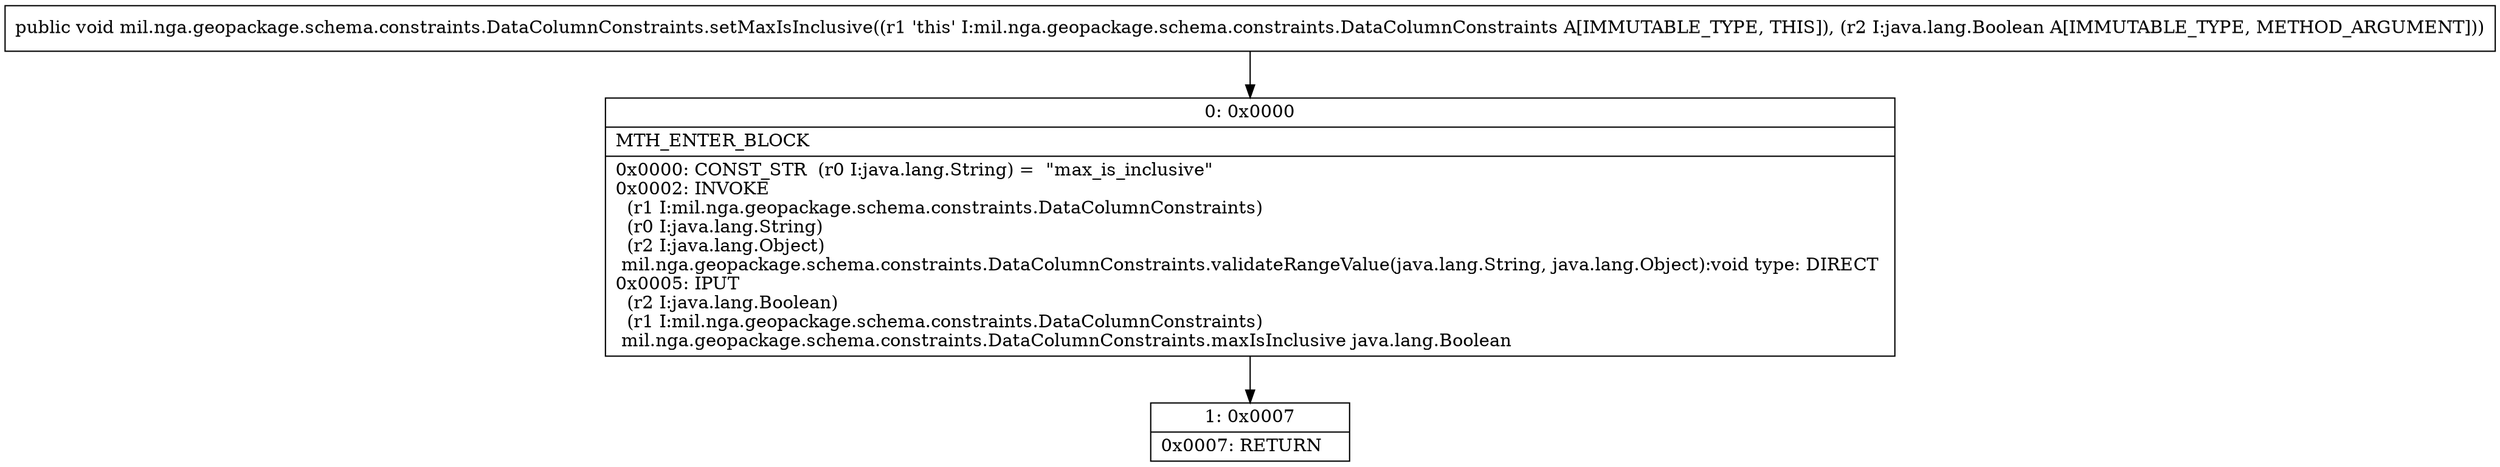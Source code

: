 digraph "CFG formil.nga.geopackage.schema.constraints.DataColumnConstraints.setMaxIsInclusive(Ljava\/lang\/Boolean;)V" {
Node_0 [shape=record,label="{0\:\ 0x0000|MTH_ENTER_BLOCK\l|0x0000: CONST_STR  (r0 I:java.lang.String) =  \"max_is_inclusive\" \l0x0002: INVOKE  \l  (r1 I:mil.nga.geopackage.schema.constraints.DataColumnConstraints)\l  (r0 I:java.lang.String)\l  (r2 I:java.lang.Object)\l mil.nga.geopackage.schema.constraints.DataColumnConstraints.validateRangeValue(java.lang.String, java.lang.Object):void type: DIRECT \l0x0005: IPUT  \l  (r2 I:java.lang.Boolean)\l  (r1 I:mil.nga.geopackage.schema.constraints.DataColumnConstraints)\l mil.nga.geopackage.schema.constraints.DataColumnConstraints.maxIsInclusive java.lang.Boolean \l}"];
Node_1 [shape=record,label="{1\:\ 0x0007|0x0007: RETURN   \l}"];
MethodNode[shape=record,label="{public void mil.nga.geopackage.schema.constraints.DataColumnConstraints.setMaxIsInclusive((r1 'this' I:mil.nga.geopackage.schema.constraints.DataColumnConstraints A[IMMUTABLE_TYPE, THIS]), (r2 I:java.lang.Boolean A[IMMUTABLE_TYPE, METHOD_ARGUMENT])) }"];
MethodNode -> Node_0;
Node_0 -> Node_1;
}

